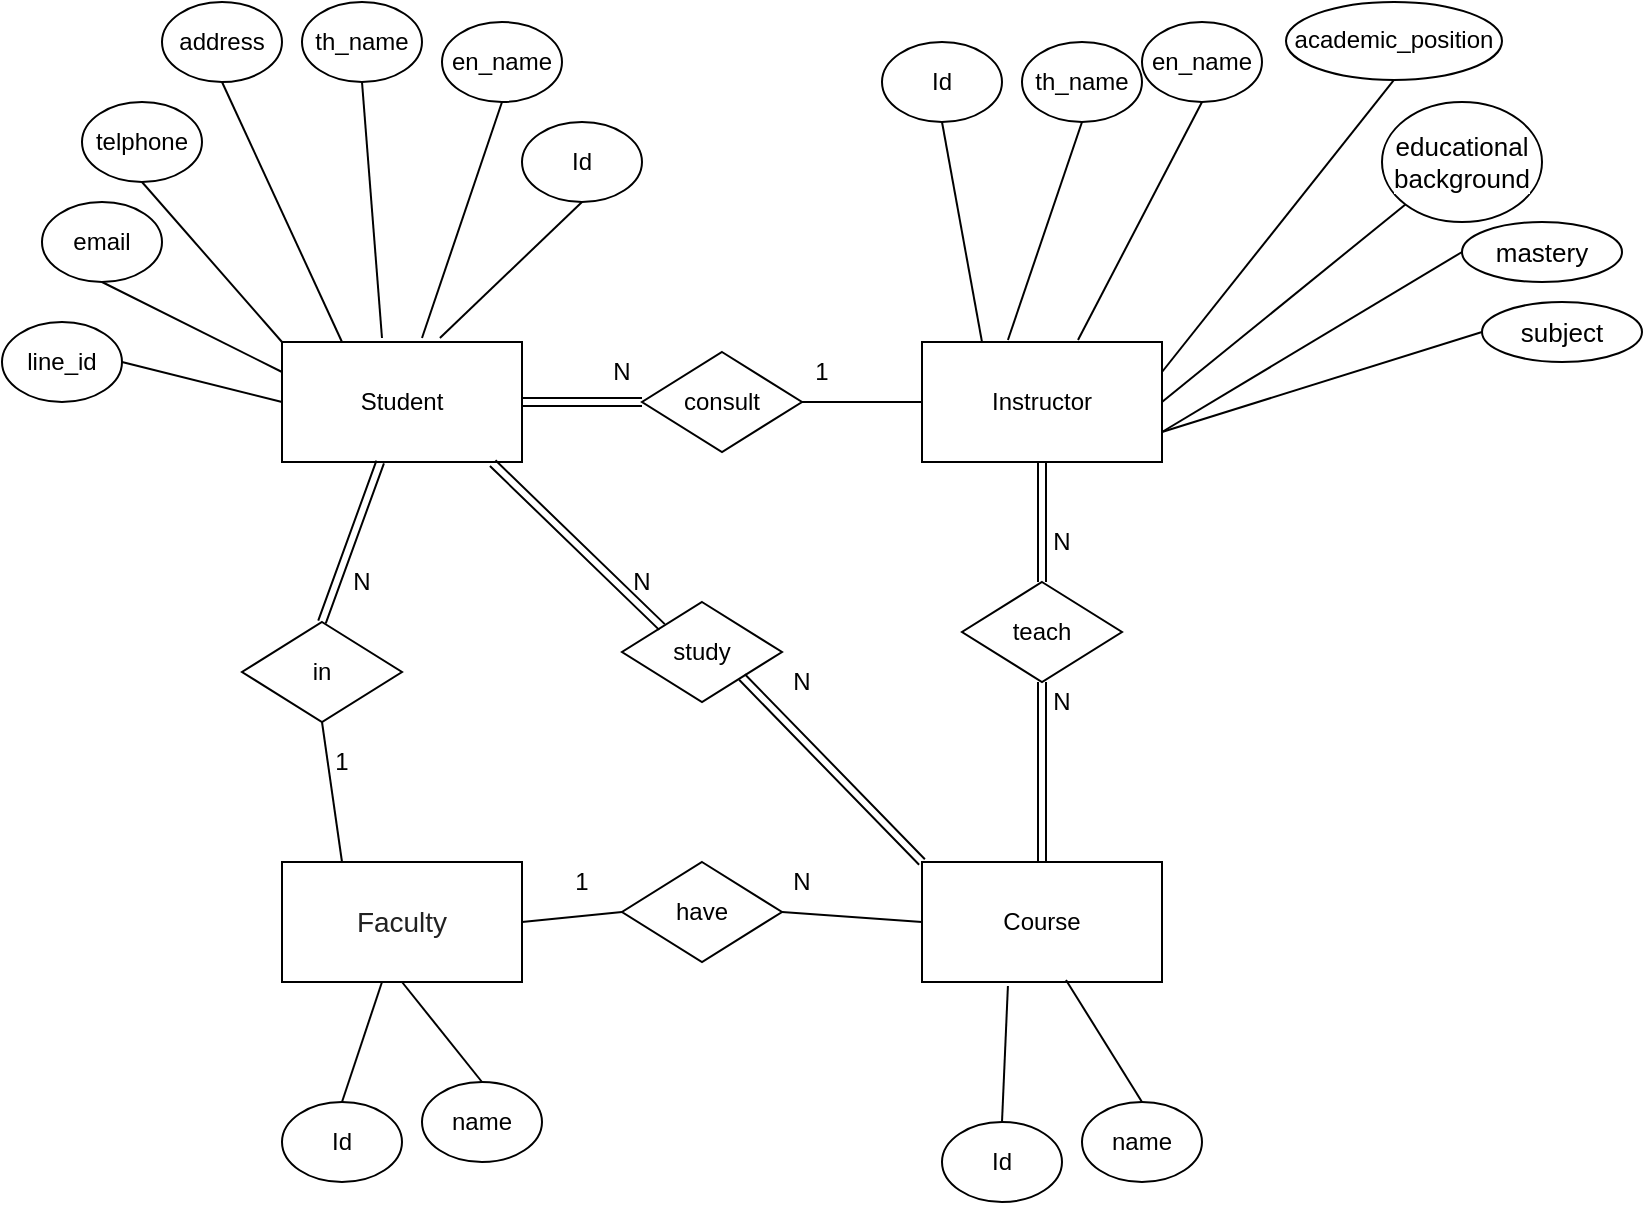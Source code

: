 <mxfile version="12.5.8" type="device"><diagram id="jh625i_X3wjnylGHokZu" name="Page-1"><mxGraphModel dx="1869" dy="1607" grid="1" gridSize="10" guides="1" tooltips="1" connect="1" arrows="1" fold="1" page="1" pageScale="1" pageWidth="1169" pageHeight="827" math="0" shadow="0"><root><mxCell id="0"/><mxCell id="1" parent="0"/><mxCell id="yT03VHw5ZrgVkkJBgqkO-1" value="Student" style="rounded=0;whiteSpace=wrap;html=1;" parent="1" vertex="1"><mxGeometry x="-80" y="160" width="120" height="60" as="geometry"/></mxCell><mxCell id="yT03VHw5ZrgVkkJBgqkO-2" value="Instructor" style="rounded=0;whiteSpace=wrap;html=1;" parent="1" vertex="1"><mxGeometry x="240" y="160" width="120" height="60" as="geometry"/></mxCell><mxCell id="yT03VHw5ZrgVkkJBgqkO-3" value="Course" style="rounded=0;whiteSpace=wrap;html=1;" parent="1" vertex="1"><mxGeometry x="240" y="420" width="120" height="60" as="geometry"/></mxCell><mxCell id="yT03VHw5ZrgVkkJBgqkO-4" value="&lt;span style=&quot;color: rgba(0 , 0 , 0 , 0.87) ; font-family: &amp;#34;arial&amp;#34; , sans-serif ; font-size: 14px ; text-align: left ; white-space: normal ; background-color: rgb(255 , 255 , 255)&quot;&gt;Faculty&lt;/span&gt;" style="rounded=0;whiteSpace=wrap;html=1;" parent="1" vertex="1"><mxGeometry x="-80" y="420" width="120" height="60" as="geometry"/></mxCell><mxCell id="yT03VHw5ZrgVkkJBgqkO-5" value="Id" style="ellipse;whiteSpace=wrap;html=1;" parent="1" vertex="1"><mxGeometry x="40" y="50" width="60" height="40" as="geometry"/></mxCell><mxCell id="yT03VHw5ZrgVkkJBgqkO-6" value="" style="endArrow=none;html=1;entryX=0.5;entryY=1;entryDx=0;entryDy=0;exitX=0.658;exitY=-0.033;exitDx=0;exitDy=0;exitPerimeter=0;" parent="1" source="yT03VHw5ZrgVkkJBgqkO-1" target="yT03VHw5ZrgVkkJBgqkO-5" edge="1"><mxGeometry width="50" height="50" relative="1" as="geometry"><mxPoint x="-40" y="150" as="sourcePoint"/><mxPoint x="10" y="100" as="targetPoint"/></mxGeometry></mxCell><mxCell id="yT03VHw5ZrgVkkJBgqkO-7" value="en_name" style="ellipse;whiteSpace=wrap;html=1;" parent="1" vertex="1"><mxGeometry width="60" height="40" as="geometry"/></mxCell><mxCell id="yT03VHw5ZrgVkkJBgqkO-8" value="" style="endArrow=none;html=1;entryX=0.5;entryY=1;entryDx=0;entryDy=0;" parent="1" target="yT03VHw5ZrgVkkJBgqkO-7" edge="1"><mxGeometry width="50" height="50" relative="1" as="geometry"><mxPoint x="-10" y="158" as="sourcePoint"/><mxPoint x="-58.96" y="100" as="targetPoint"/></mxGeometry></mxCell><mxCell id="yT03VHw5ZrgVkkJBgqkO-9" value="th_name" style="ellipse;whiteSpace=wrap;html=1;" parent="1" vertex="1"><mxGeometry x="-70" y="-10" width="60" height="40" as="geometry"/></mxCell><mxCell id="yT03VHw5ZrgVkkJBgqkO-10" value="" style="endArrow=none;html=1;entryX=0.5;entryY=1;entryDx=0;entryDy=0;" parent="1" target="yT03VHw5ZrgVkkJBgqkO-9" edge="1"><mxGeometry width="50" height="50" relative="1" as="geometry"><mxPoint x="-30" y="158" as="sourcePoint"/><mxPoint x="-120" y="100" as="targetPoint"/></mxGeometry></mxCell><mxCell id="yT03VHw5ZrgVkkJBgqkO-11" value="address&lt;span style=&quot;color: rgba(0 , 0 , 0 , 0) ; font-family: monospace ; font-size: 0px ; white-space: nowrap&quot;&gt;%3CmxGraphModel%3E%3Croot%3E%3CmxCell%20id%3D%220%22%2F%3E%3CmxCell%20id%3D%221%22%20parent%3D%220%22%2F%3E%3CmxCell%20id%3D%222%22%20value%3D%22th_name%22%20style%3D%22ellipse%3BwhiteSpace%3Dwrap%3Bhtml%3D1%3B%22%20vertex%3D%221%22%20parent%3D%221%22%3E%3CmxGeometry%20x%3D%2250%22%20width%3D%2260%22%20height%3D%2240%22%20as%3D%22geometry%22%2F%3E%3C%2FmxCell%3E%3CmxCell%20id%3D%223%22%20value%3D%22%22%20style%3D%22endArrow%3Dnone%3Bhtml%3D1%3BentryX%3D0.5%3BentryY%3D1%3BentryDx%3D0%3BentryDy%3D0%3B%22%20edge%3D%221%22%20target%3D%222%22%20parent%3D%221%22%3E%3CmxGeometry%20width%3D%2250%22%20height%3D%2250%22%20relative%3D%221%22%20as%3D%22geometry%22%3E%3CmxPoint%20x%3D%2290%22%20y%3D%22158%22%20as%3D%22sourcePoint%22%2F%3E%3CmxPoint%20y%3D%22100%22%20as%3D%22targetPoint%22%2F%3E%3C%2FmxGeometry%3E%3C%2FmxCell%3E%3C%2Froot%3E%3C%2FmxGraphModel%3E&lt;/span&gt;" style="ellipse;whiteSpace=wrap;html=1;" parent="1" vertex="1"><mxGeometry x="-140" y="-10" width="60" height="40" as="geometry"/></mxCell><mxCell id="yT03VHw5ZrgVkkJBgqkO-12" value="" style="endArrow=none;html=1;entryX=0.5;entryY=1;entryDx=0;entryDy=0;exitX=0.25;exitY=0;exitDx=0;exitDy=0;" parent="1" source="yT03VHw5ZrgVkkJBgqkO-1" target="yT03VHw5ZrgVkkJBgqkO-11" edge="1"><mxGeometry width="50" height="50" relative="1" as="geometry"><mxPoint x="-90" y="158" as="sourcePoint"/><mxPoint x="-180" y="100" as="targetPoint"/></mxGeometry></mxCell><mxCell id="yT03VHw5ZrgVkkJBgqkO-13" value="telphone" style="ellipse;whiteSpace=wrap;html=1;" parent="1" vertex="1"><mxGeometry x="-180" y="40" width="60" height="40" as="geometry"/></mxCell><mxCell id="yT03VHw5ZrgVkkJBgqkO-14" value="" style="endArrow=none;html=1;entryX=0.5;entryY=1;entryDx=0;entryDy=0;exitX=0;exitY=0;exitDx=0;exitDy=0;" parent="1" source="yT03VHw5ZrgVkkJBgqkO-1" target="yT03VHw5ZrgVkkJBgqkO-13" edge="1"><mxGeometry width="50" height="50" relative="1" as="geometry"><mxPoint x="-100" y="165" as="sourcePoint"/><mxPoint x="-230" y="140" as="targetPoint"/></mxGeometry></mxCell><mxCell id="yT03VHw5ZrgVkkJBgqkO-15" value="email" style="ellipse;whiteSpace=wrap;html=1;" parent="1" vertex="1"><mxGeometry x="-200" y="90" width="60" height="40" as="geometry"/></mxCell><mxCell id="yT03VHw5ZrgVkkJBgqkO-16" value="" style="endArrow=none;html=1;entryX=0.5;entryY=1;entryDx=0;entryDy=0;exitX=0;exitY=0.25;exitDx=0;exitDy=0;" parent="1" source="yT03VHw5ZrgVkkJBgqkO-1" target="yT03VHw5ZrgVkkJBgqkO-15" edge="1"><mxGeometry width="50" height="50" relative="1" as="geometry"><mxPoint x="-160" y="248" as="sourcePoint"/><mxPoint x="-250" y="190" as="targetPoint"/></mxGeometry></mxCell><mxCell id="yT03VHw5ZrgVkkJBgqkO-17" value="line_id" style="ellipse;whiteSpace=wrap;html=1;" parent="1" vertex="1"><mxGeometry x="-220" y="150" width="60" height="40" as="geometry"/></mxCell><mxCell id="yT03VHw5ZrgVkkJBgqkO-18" value="" style="endArrow=none;html=1;entryX=1;entryY=0.5;entryDx=0;entryDy=0;" parent="1" target="yT03VHw5ZrgVkkJBgqkO-17" edge="1"><mxGeometry width="50" height="50" relative="1" as="geometry"><mxPoint x="-80" y="190" as="sourcePoint"/><mxPoint x="-80" y="140" as="targetPoint"/></mxGeometry></mxCell><mxCell id="yT03VHw5ZrgVkkJBgqkO-19" value="th_name" style="ellipse;whiteSpace=wrap;html=1;" parent="1" vertex="1"><mxGeometry x="290" y="10" width="60" height="40" as="geometry"/></mxCell><mxCell id="yT03VHw5ZrgVkkJBgqkO-20" value="" style="endArrow=none;html=1;entryX=0.5;entryY=1;entryDx=0;entryDy=0;exitX=0.358;exitY=-0.017;exitDx=0;exitDy=0;exitPerimeter=0;" parent="1" source="yT03VHw5ZrgVkkJBgqkO-2" target="yT03VHw5ZrgVkkJBgqkO-19" edge="1"><mxGeometry width="50" height="50" relative="1" as="geometry"><mxPoint x="290" y="180" as="sourcePoint"/><mxPoint x="210" y="130" as="targetPoint"/></mxGeometry></mxCell><mxCell id="yT03VHw5ZrgVkkJBgqkO-21" value="en_name" style="ellipse;whiteSpace=wrap;html=1;" parent="1" vertex="1"><mxGeometry x="350" y="-3.553e-15" width="60" height="40" as="geometry"/></mxCell><mxCell id="yT03VHw5ZrgVkkJBgqkO-22" value="" style="endArrow=none;html=1;entryX=0.5;entryY=1;entryDx=0;entryDy=0;exitX=0.65;exitY=-0.017;exitDx=0;exitDy=0;exitPerimeter=0;" parent="1" source="yT03VHw5ZrgVkkJBgqkO-2" target="yT03VHw5ZrgVkkJBgqkO-21" edge="1"><mxGeometry width="50" height="50" relative="1" as="geometry"><mxPoint x="350.0" y="160.0" as="sourcePoint"/><mxPoint x="309.96" y="133.98" as="targetPoint"/></mxGeometry></mxCell><mxCell id="yT03VHw5ZrgVkkJBgqkO-24" value="academic_position" style="ellipse;whiteSpace=wrap;html=1;" parent="1" vertex="1"><mxGeometry x="422" y="-10.0" width="108" height="38.98" as="geometry"/></mxCell><mxCell id="yT03VHw5ZrgVkkJBgqkO-25" value="" style="endArrow=none;html=1;entryX=0.5;entryY=1;entryDx=0;entryDy=0;exitX=1;exitY=0.25;exitDx=0;exitDy=0;" parent="1" source="yT03VHw5ZrgVkkJBgqkO-2" target="yT03VHw5ZrgVkkJBgqkO-24" edge="1"><mxGeometry width="50" height="50" relative="1" as="geometry"><mxPoint x="370" y="190.0" as="sourcePoint"/><mxPoint x="361.96" y="165" as="targetPoint"/></mxGeometry></mxCell><mxCell id="yT03VHw5ZrgVkkJBgqkO-27" value="&lt;span style=&quot;font-family: &amp;#34;arial&amp;#34; , &amp;#34;helvetica&amp;#34; , sans-serif ; font-size: 13px ; background-color: rgb(255 , 255 , 255)&quot;&gt;educational background&lt;/span&gt;" style="ellipse;whiteSpace=wrap;html=1;" parent="1" vertex="1"><mxGeometry x="470" y="40" width="80" height="60" as="geometry"/></mxCell><mxCell id="yT03VHw5ZrgVkkJBgqkO-28" value="" style="endArrow=none;html=1;entryX=0;entryY=1;entryDx=0;entryDy=0;exitX=1;exitY=0.5;exitDx=0;exitDy=0;" parent="1" source="yT03VHw5ZrgVkkJBgqkO-2" target="yT03VHw5ZrgVkkJBgqkO-27" edge="1"><mxGeometry width="50" height="50" relative="1" as="geometry"><mxPoint x="418" y="228.98" as="sourcePoint"/><mxPoint x="409.96" y="203.98" as="targetPoint"/></mxGeometry></mxCell><mxCell id="yT03VHw5ZrgVkkJBgqkO-29" value="&lt;span style=&quot;font-family: &amp;#34;arial&amp;#34; , &amp;#34;helvetica&amp;#34; , sans-serif ; font-size: 13px ; background-color: rgb(255 , 255 , 255)&quot;&gt;mastery&lt;/span&gt;" style="ellipse;whiteSpace=wrap;html=1;" parent="1" vertex="1"><mxGeometry x="510" y="100" width="80" height="30" as="geometry"/></mxCell><mxCell id="yT03VHw5ZrgVkkJBgqkO-30" value="" style="endArrow=none;html=1;entryX=0;entryY=0.5;entryDx=0;entryDy=0;exitX=1;exitY=0.75;exitDx=0;exitDy=0;" parent="1" source="yT03VHw5ZrgVkkJBgqkO-2" target="yT03VHw5ZrgVkkJBgqkO-29" edge="1"><mxGeometry width="50" height="50" relative="1" as="geometry"><mxPoint x="370" y="240" as="sourcePoint"/><mxPoint x="419.96" y="263.98" as="targetPoint"/></mxGeometry></mxCell><mxCell id="yT03VHw5ZrgVkkJBgqkO-31" value="&lt;font face=&quot;arial, helvetica, sans-serif&quot;&gt;&lt;span style=&quot;font-size: 13px ; background-color: rgb(255 , 255 , 255)&quot;&gt;subject&lt;/span&gt;&lt;/font&gt;" style="ellipse;whiteSpace=wrap;html=1;" parent="1" vertex="1"><mxGeometry x="520" y="140" width="80" height="30" as="geometry"/></mxCell><mxCell id="yT03VHw5ZrgVkkJBgqkO-32" value="" style="endArrow=none;html=1;entryX=0;entryY=0.5;entryDx=0;entryDy=0;exitX=1;exitY=0.75;exitDx=0;exitDy=0;" parent="1" source="yT03VHw5ZrgVkkJBgqkO-2" target="yT03VHw5ZrgVkkJBgqkO-31" edge="1"><mxGeometry width="50" height="50" relative="1" as="geometry"><mxPoint x="340" y="265" as="sourcePoint"/><mxPoint x="409.96" y="318.98" as="targetPoint"/></mxGeometry></mxCell><mxCell id="yT03VHw5ZrgVkkJBgqkO-33" value="teach" style="rhombus;whiteSpace=wrap;html=1;" parent="1" vertex="1"><mxGeometry x="260" y="280" width="80" height="50" as="geometry"/></mxCell><mxCell id="yT03VHw5ZrgVkkJBgqkO-36" value="study" style="rhombus;whiteSpace=wrap;html=1;" parent="1" vertex="1"><mxGeometry x="90" y="290" width="80" height="50" as="geometry"/></mxCell><mxCell id="yT03VHw5ZrgVkkJBgqkO-41" value="consult" style="rhombus;whiteSpace=wrap;html=1;" parent="1" vertex="1"><mxGeometry x="100" y="165" width="80" height="50" as="geometry"/></mxCell><mxCell id="yT03VHw5ZrgVkkJBgqkO-42" value="" style="endArrow=none;html=1;entryX=0;entryY=0.5;entryDx=0;entryDy=0;exitX=1;exitY=0.5;exitDx=0;exitDy=0;" parent="1" source="yT03VHw5ZrgVkkJBgqkO-41" target="yT03VHw5ZrgVkkJBgqkO-2" edge="1"><mxGeometry width="50" height="50" relative="1" as="geometry"><mxPoint x="160" y="230" as="sourcePoint"/><mxPoint x="210" y="180" as="targetPoint"/></mxGeometry></mxCell><mxCell id="yT03VHw5ZrgVkkJBgqkO-44" value="in" style="rhombus;whiteSpace=wrap;html=1;" parent="1" vertex="1"><mxGeometry x="-100" y="300" width="80" height="50" as="geometry"/></mxCell><mxCell id="yT03VHw5ZrgVkkJBgqkO-46" value="" style="endArrow=none;html=1;entryX=0.25;entryY=0;entryDx=0;entryDy=0;exitX=0.5;exitY=1;exitDx=0;exitDy=0;" parent="1" source="yT03VHw5ZrgVkkJBgqkO-44" target="yT03VHw5ZrgVkkJBgqkO-4" edge="1"><mxGeometry width="50" height="50" relative="1" as="geometry"><mxPoint x="-60" y="270" as="sourcePoint"/><mxPoint x="-19.96" y="231.02" as="targetPoint"/></mxGeometry></mxCell><mxCell id="yT03VHw5ZrgVkkJBgqkO-48" value="have" style="rhombus;whiteSpace=wrap;html=1;" parent="1" vertex="1"><mxGeometry x="90" y="420" width="80" height="50" as="geometry"/></mxCell><mxCell id="yT03VHw5ZrgVkkJBgqkO-49" value="" style="endArrow=none;html=1;entryX=0;entryY=0.5;entryDx=0;entryDy=0;exitX=1;exitY=0.5;exitDx=0;exitDy=0;" parent="1" source="yT03VHw5ZrgVkkJBgqkO-4" target="yT03VHw5ZrgVkkJBgqkO-48" edge="1"><mxGeometry width="50" height="50" relative="1" as="geometry"><mxPoint x="50" y="450" as="sourcePoint"/><mxPoint x="100" y="400" as="targetPoint"/></mxGeometry></mxCell><mxCell id="yT03VHw5ZrgVkkJBgqkO-51" value="" style="endArrow=none;html=1;exitX=0;exitY=0.5;exitDx=0;exitDy=0;entryX=1;entryY=0.5;entryDx=0;entryDy=0;" parent="1" source="yT03VHw5ZrgVkkJBgqkO-3" target="yT03VHw5ZrgVkkJBgqkO-48" edge="1"><mxGeometry width="50" height="50" relative="1" as="geometry"><mxPoint x="50" y="460" as="sourcePoint"/><mxPoint x="170" y="450" as="targetPoint"/></mxGeometry></mxCell><mxCell id="yT03VHw5ZrgVkkJBgqkO-52" value="Id" style="ellipse;whiteSpace=wrap;html=1;" parent="1" vertex="1"><mxGeometry x="-80" y="540" width="60" height="40" as="geometry"/></mxCell><mxCell id="yT03VHw5ZrgVkkJBgqkO-53" value="" style="endArrow=none;html=1;entryX=0.5;entryY=0;entryDx=0;entryDy=0;" parent="1" source="yT03VHw5ZrgVkkJBgqkO-4" target="yT03VHw5ZrgVkkJBgqkO-52" edge="1"><mxGeometry width="50" height="50" relative="1" as="geometry"><mxPoint x="18.96" y="678.02" as="sourcePoint"/><mxPoint x="30" y="620" as="targetPoint"/></mxGeometry></mxCell><mxCell id="yT03VHw5ZrgVkkJBgqkO-54" value="name" style="ellipse;whiteSpace=wrap;html=1;" parent="1" vertex="1"><mxGeometry x="-10" y="530" width="60" height="40" as="geometry"/></mxCell><mxCell id="yT03VHw5ZrgVkkJBgqkO-55" value="" style="endArrow=none;html=1;exitX=0.5;exitY=1;exitDx=0;exitDy=0;entryX=0.5;entryY=0;entryDx=0;entryDy=0;" parent="1" source="yT03VHw5ZrgVkkJBgqkO-4" target="yT03VHw5ZrgVkkJBgqkO-54" edge="1"><mxGeometry width="50" height="50" relative="1" as="geometry"><mxPoint x="-10" y="678" as="sourcePoint"/><mxPoint x="-20" y="510" as="targetPoint"/></mxGeometry></mxCell><mxCell id="yT03VHw5ZrgVkkJBgqkO-58" value="Id" style="ellipse;whiteSpace=wrap;html=1;" parent="1" vertex="1"><mxGeometry x="250" y="550" width="60" height="40" as="geometry"/></mxCell><mxCell id="yT03VHw5ZrgVkkJBgqkO-59" value="" style="endArrow=none;html=1;entryX=0.5;entryY=0;entryDx=0;entryDy=0;exitX=0.358;exitY=1.033;exitDx=0;exitDy=0;exitPerimeter=0;" parent="1" source="yT03VHw5ZrgVkkJBgqkO-3" target="yT03VHw5ZrgVkkJBgqkO-58" edge="1"><mxGeometry width="50" height="50" relative="1" as="geometry"><mxPoint x="300" y="490" as="sourcePoint"/><mxPoint x="360" y="630" as="targetPoint"/></mxGeometry></mxCell><mxCell id="yT03VHw5ZrgVkkJBgqkO-60" value="name" style="ellipse;whiteSpace=wrap;html=1;" parent="1" vertex="1"><mxGeometry x="320" y="540" width="60" height="40" as="geometry"/></mxCell><mxCell id="yT03VHw5ZrgVkkJBgqkO-61" value="" style="endArrow=none;html=1;exitX=0.6;exitY=0.983;exitDx=0;exitDy=0;entryX=0.5;entryY=0;entryDx=0;entryDy=0;exitPerimeter=0;" parent="1" source="yT03VHw5ZrgVkkJBgqkO-3" target="yT03VHw5ZrgVkkJBgqkO-60" edge="1"><mxGeometry width="50" height="50" relative="1" as="geometry"><mxPoint x="310" y="490" as="sourcePoint"/><mxPoint x="310" y="520" as="targetPoint"/></mxGeometry></mxCell><mxCell id="yT03VHw5ZrgVkkJBgqkO-62" value="1" style="text;html=1;strokeColor=none;fillColor=none;align=center;verticalAlign=middle;whiteSpace=wrap;rounded=0;" parent="1" vertex="1"><mxGeometry x="170" y="165.0" width="40" height="20" as="geometry"/></mxCell><mxCell id="yT03VHw5ZrgVkkJBgqkO-63" value="N" style="text;html=1;strokeColor=none;fillColor=none;align=center;verticalAlign=middle;whiteSpace=wrap;rounded=0;" parent="1" vertex="1"><mxGeometry x="70" y="165.0" width="40" height="20" as="geometry"/></mxCell><mxCell id="yT03VHw5ZrgVkkJBgqkO-67" value="N" style="text;html=1;strokeColor=none;fillColor=none;align=center;verticalAlign=middle;whiteSpace=wrap;rounded=0;" parent="1" vertex="1"><mxGeometry x="290" y="330" width="40" height="20" as="geometry"/></mxCell><mxCell id="yT03VHw5ZrgVkkJBgqkO-68" value="N" style="text;html=1;strokeColor=none;fillColor=none;align=center;verticalAlign=middle;whiteSpace=wrap;rounded=0;" parent="1" vertex="1"><mxGeometry x="80" y="270" width="40" height="20" as="geometry"/></mxCell><mxCell id="yT03VHw5ZrgVkkJBgqkO-69" value="N" style="text;html=1;strokeColor=none;fillColor=none;align=center;verticalAlign=middle;whiteSpace=wrap;rounded=0;" parent="1" vertex="1"><mxGeometry x="160" y="320" width="40" height="20" as="geometry"/></mxCell><mxCell id="yT03VHw5ZrgVkkJBgqkO-70" value="N" style="text;html=1;strokeColor=none;fillColor=none;align=center;verticalAlign=middle;whiteSpace=wrap;rounded=0;" parent="1" vertex="1"><mxGeometry x="-60" y="270" width="40" height="20" as="geometry"/></mxCell><mxCell id="yT03VHw5ZrgVkkJBgqkO-71" value="1" style="text;html=1;strokeColor=none;fillColor=none;align=center;verticalAlign=middle;whiteSpace=wrap;rounded=0;" parent="1" vertex="1"><mxGeometry x="-70" y="360" width="40" height="20" as="geometry"/></mxCell><mxCell id="yT03VHw5ZrgVkkJBgqkO-72" value="1" style="text;html=1;strokeColor=none;fillColor=none;align=center;verticalAlign=middle;whiteSpace=wrap;rounded=0;" parent="1" vertex="1"><mxGeometry x="50" y="420" width="40" height="20" as="geometry"/></mxCell><mxCell id="yT03VHw5ZrgVkkJBgqkO-73" value="N" style="text;html=1;strokeColor=none;fillColor=none;align=center;verticalAlign=middle;whiteSpace=wrap;rounded=0;" parent="1" vertex="1"><mxGeometry x="160" y="420" width="40" height="20" as="geometry"/></mxCell><mxCell id="yT03VHw5ZrgVkkJBgqkO-74" value="N" style="text;html=1;strokeColor=none;fillColor=none;align=center;verticalAlign=middle;whiteSpace=wrap;rounded=0;" parent="1" vertex="1"><mxGeometry x="290" y="250" width="40" height="20" as="geometry"/></mxCell><mxCell id="yT03VHw5ZrgVkkJBgqkO-75" value="" style="shape=link;html=1;entryX=0.25;entryY=0;entryDx=0;entryDy=0;exitX=0.5;exitY=0;exitDx=0;exitDy=0;" parent="1" source="yT03VHw5ZrgVkkJBgqkO-3" target="yT03VHw5ZrgVkkJBgqkO-67" edge="1"><mxGeometry width="50" height="50" relative="1" as="geometry"><mxPoint x="250" y="395" as="sourcePoint"/><mxPoint x="300" y="345" as="targetPoint"/></mxGeometry></mxCell><mxCell id="yT03VHw5ZrgVkkJBgqkO-76" value="" style="shape=link;html=1;entryX=0.5;entryY=1;entryDx=0;entryDy=0;" parent="1" source="yT03VHw5ZrgVkkJBgqkO-33" target="yT03VHw5ZrgVkkJBgqkO-2" edge="1"><mxGeometry width="50" height="50" relative="1" as="geometry"><mxPoint x="270" y="325" as="sourcePoint"/><mxPoint x="270" y="235" as="targetPoint"/></mxGeometry></mxCell><mxCell id="yT03VHw5ZrgVkkJBgqkO-77" value="" style="shape=link;html=1;entryX=1;entryY=1;entryDx=0;entryDy=0;exitX=0;exitY=0;exitDx=0;exitDy=0;" parent="1" source="yT03VHw5ZrgVkkJBgqkO-3" target="yT03VHw5ZrgVkkJBgqkO-36" edge="1"><mxGeometry width="50" height="50" relative="1" as="geometry"><mxPoint x="210" y="360" as="sourcePoint"/><mxPoint x="210" y="270" as="targetPoint"/></mxGeometry></mxCell><mxCell id="yT03VHw5ZrgVkkJBgqkO-78" value="" style="shape=link;html=1;exitX=0;exitY=0;exitDx=0;exitDy=0;entryX=0.878;entryY=1.01;entryDx=0;entryDy=0;entryPerimeter=0;" parent="1" source="yT03VHw5ZrgVkkJBgqkO-36" target="yT03VHw5ZrgVkkJBgqkO-1" edge="1"><mxGeometry width="50" height="50" relative="1" as="geometry"><mxPoint x="170" y="307.5" as="sourcePoint"/><mxPoint x="80" y="215" as="targetPoint"/></mxGeometry></mxCell><mxCell id="yT03VHw5ZrgVkkJBgqkO-79" value="" style="shape=link;html=1;exitX=0;exitY=0.5;exitDx=0;exitDy=0;entryX=1;entryY=0.5;entryDx=0;entryDy=0;" parent="1" source="yT03VHw5ZrgVkkJBgqkO-41" target="yT03VHw5ZrgVkkJBgqkO-1" edge="1"><mxGeometry width="50" height="50" relative="1" as="geometry"><mxPoint x="120" y="312.5" as="sourcePoint"/><mxPoint x="35.36" y="230.6" as="targetPoint"/></mxGeometry></mxCell><mxCell id="yT03VHw5ZrgVkkJBgqkO-80" value="" style="shape=link;html=1;exitX=0.5;exitY=0;exitDx=0;exitDy=0;" parent="1" source="yT03VHw5ZrgVkkJBgqkO-44" target="yT03VHw5ZrgVkkJBgqkO-1" edge="1"><mxGeometry width="50" height="50" relative="1" as="geometry"><mxPoint x="60" y="331.9" as="sourcePoint"/><mxPoint x="-24.64" y="250.0" as="targetPoint"/></mxGeometry></mxCell><mxCell id="yT03VHw5ZrgVkkJBgqkO-81" value="Id" style="ellipse;whiteSpace=wrap;html=1;" parent="1" vertex="1"><mxGeometry x="220" y="10" width="60" height="40" as="geometry"/></mxCell><mxCell id="yT03VHw5ZrgVkkJBgqkO-82" value="" style="endArrow=none;html=1;entryX=0.5;entryY=1;entryDx=0;entryDy=0;exitX=0.25;exitY=0;exitDx=0;exitDy=0;" parent="1" source="yT03VHw5ZrgVkkJBgqkO-2" target="yT03VHw5ZrgVkkJBgqkO-81" edge="1"><mxGeometry width="50" height="50" relative="1" as="geometry"><mxPoint x="8.96" y="168.02" as="sourcePoint"/><mxPoint x="20" y="110" as="targetPoint"/></mxGeometry></mxCell></root></mxGraphModel></diagram></mxfile>